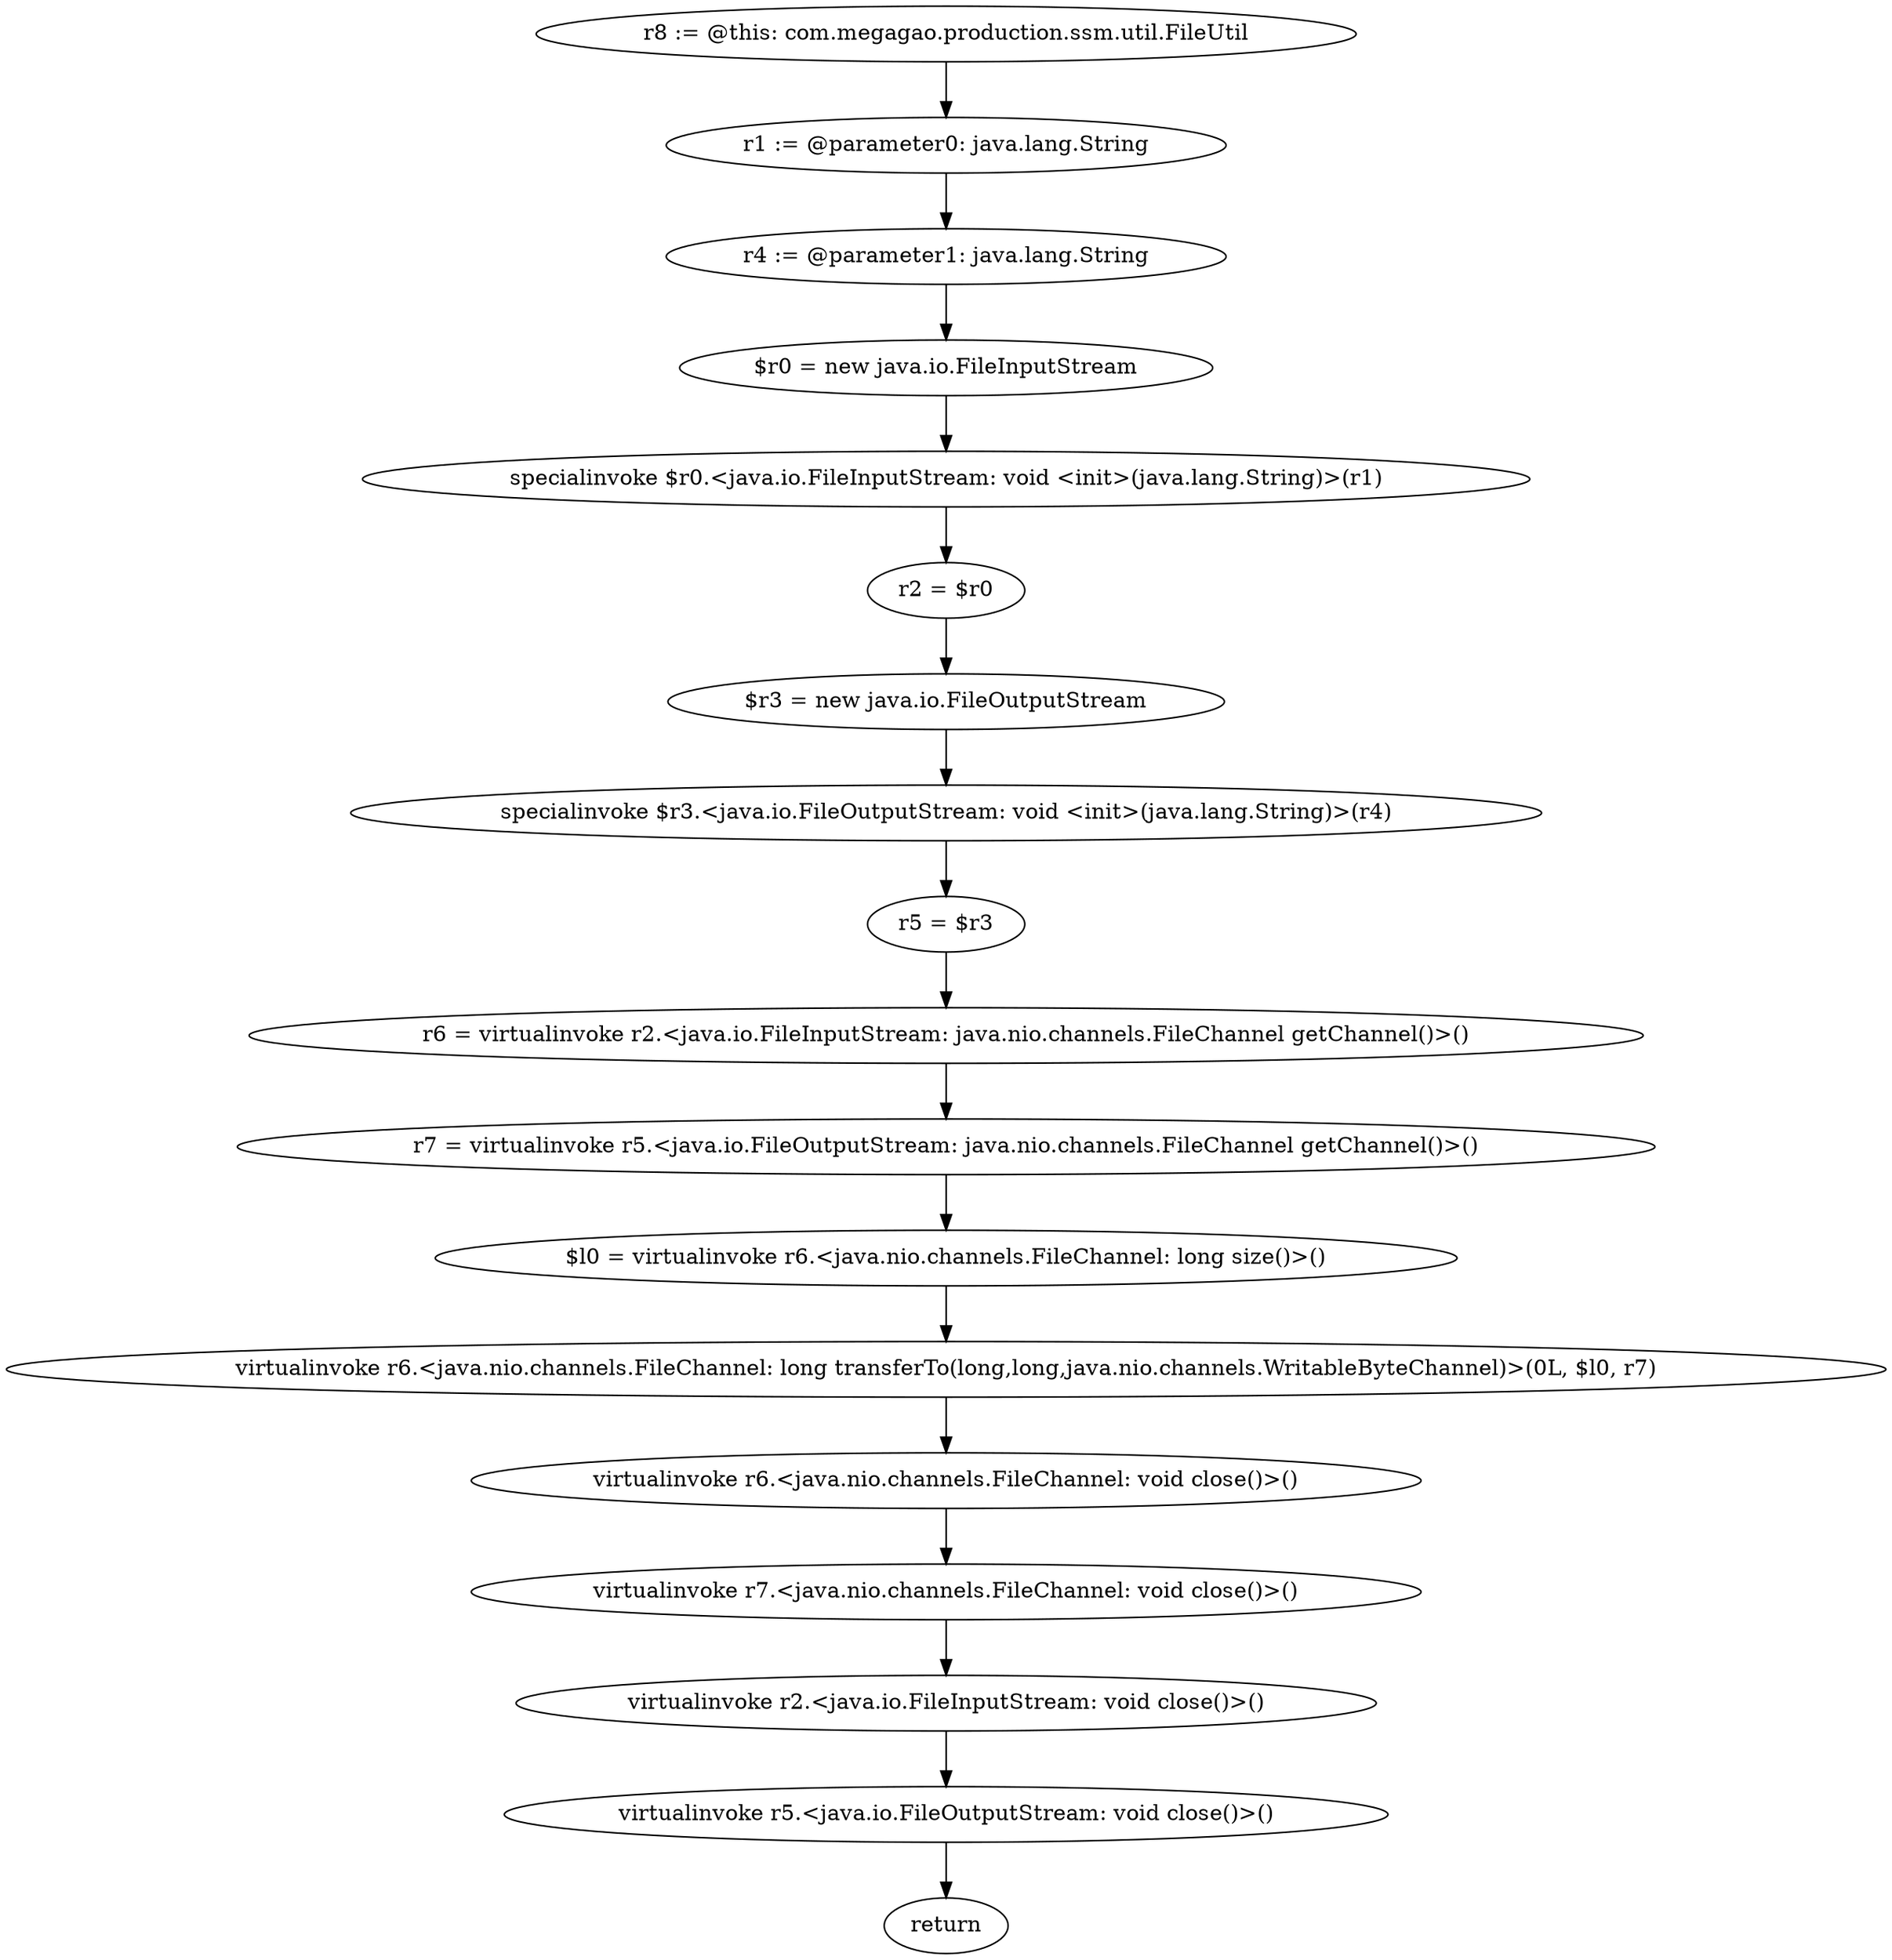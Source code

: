 digraph "unitGraph" {
    "r8 := @this: com.megagao.production.ssm.util.FileUtil"
    "r1 := @parameter0: java.lang.String"
    "r4 := @parameter1: java.lang.String"
    "$r0 = new java.io.FileInputStream"
    "specialinvoke $r0.<java.io.FileInputStream: void <init>(java.lang.String)>(r1)"
    "r2 = $r0"
    "$r3 = new java.io.FileOutputStream"
    "specialinvoke $r3.<java.io.FileOutputStream: void <init>(java.lang.String)>(r4)"
    "r5 = $r3"
    "r6 = virtualinvoke r2.<java.io.FileInputStream: java.nio.channels.FileChannel getChannel()>()"
    "r7 = virtualinvoke r5.<java.io.FileOutputStream: java.nio.channels.FileChannel getChannel()>()"
    "$l0 = virtualinvoke r6.<java.nio.channels.FileChannel: long size()>()"
    "virtualinvoke r6.<java.nio.channels.FileChannel: long transferTo(long,long,java.nio.channels.WritableByteChannel)>(0L, $l0, r7)"
    "virtualinvoke r6.<java.nio.channels.FileChannel: void close()>()"
    "virtualinvoke r7.<java.nio.channels.FileChannel: void close()>()"
    "virtualinvoke r2.<java.io.FileInputStream: void close()>()"
    "virtualinvoke r5.<java.io.FileOutputStream: void close()>()"
    "return"
    "r8 := @this: com.megagao.production.ssm.util.FileUtil"->"r1 := @parameter0: java.lang.String";
    "r1 := @parameter0: java.lang.String"->"r4 := @parameter1: java.lang.String";
    "r4 := @parameter1: java.lang.String"->"$r0 = new java.io.FileInputStream";
    "$r0 = new java.io.FileInputStream"->"specialinvoke $r0.<java.io.FileInputStream: void <init>(java.lang.String)>(r1)";
    "specialinvoke $r0.<java.io.FileInputStream: void <init>(java.lang.String)>(r1)"->"r2 = $r0";
    "r2 = $r0"->"$r3 = new java.io.FileOutputStream";
    "$r3 = new java.io.FileOutputStream"->"specialinvoke $r3.<java.io.FileOutputStream: void <init>(java.lang.String)>(r4)";
    "specialinvoke $r3.<java.io.FileOutputStream: void <init>(java.lang.String)>(r4)"->"r5 = $r3";
    "r5 = $r3"->"r6 = virtualinvoke r2.<java.io.FileInputStream: java.nio.channels.FileChannel getChannel()>()";
    "r6 = virtualinvoke r2.<java.io.FileInputStream: java.nio.channels.FileChannel getChannel()>()"->"r7 = virtualinvoke r5.<java.io.FileOutputStream: java.nio.channels.FileChannel getChannel()>()";
    "r7 = virtualinvoke r5.<java.io.FileOutputStream: java.nio.channels.FileChannel getChannel()>()"->"$l0 = virtualinvoke r6.<java.nio.channels.FileChannel: long size()>()";
    "$l0 = virtualinvoke r6.<java.nio.channels.FileChannel: long size()>()"->"virtualinvoke r6.<java.nio.channels.FileChannel: long transferTo(long,long,java.nio.channels.WritableByteChannel)>(0L, $l0, r7)";
    "virtualinvoke r6.<java.nio.channels.FileChannel: long transferTo(long,long,java.nio.channels.WritableByteChannel)>(0L, $l0, r7)"->"virtualinvoke r6.<java.nio.channels.FileChannel: void close()>()";
    "virtualinvoke r6.<java.nio.channels.FileChannel: void close()>()"->"virtualinvoke r7.<java.nio.channels.FileChannel: void close()>()";
    "virtualinvoke r7.<java.nio.channels.FileChannel: void close()>()"->"virtualinvoke r2.<java.io.FileInputStream: void close()>()";
    "virtualinvoke r2.<java.io.FileInputStream: void close()>()"->"virtualinvoke r5.<java.io.FileOutputStream: void close()>()";
    "virtualinvoke r5.<java.io.FileOutputStream: void close()>()"->"return";
}
